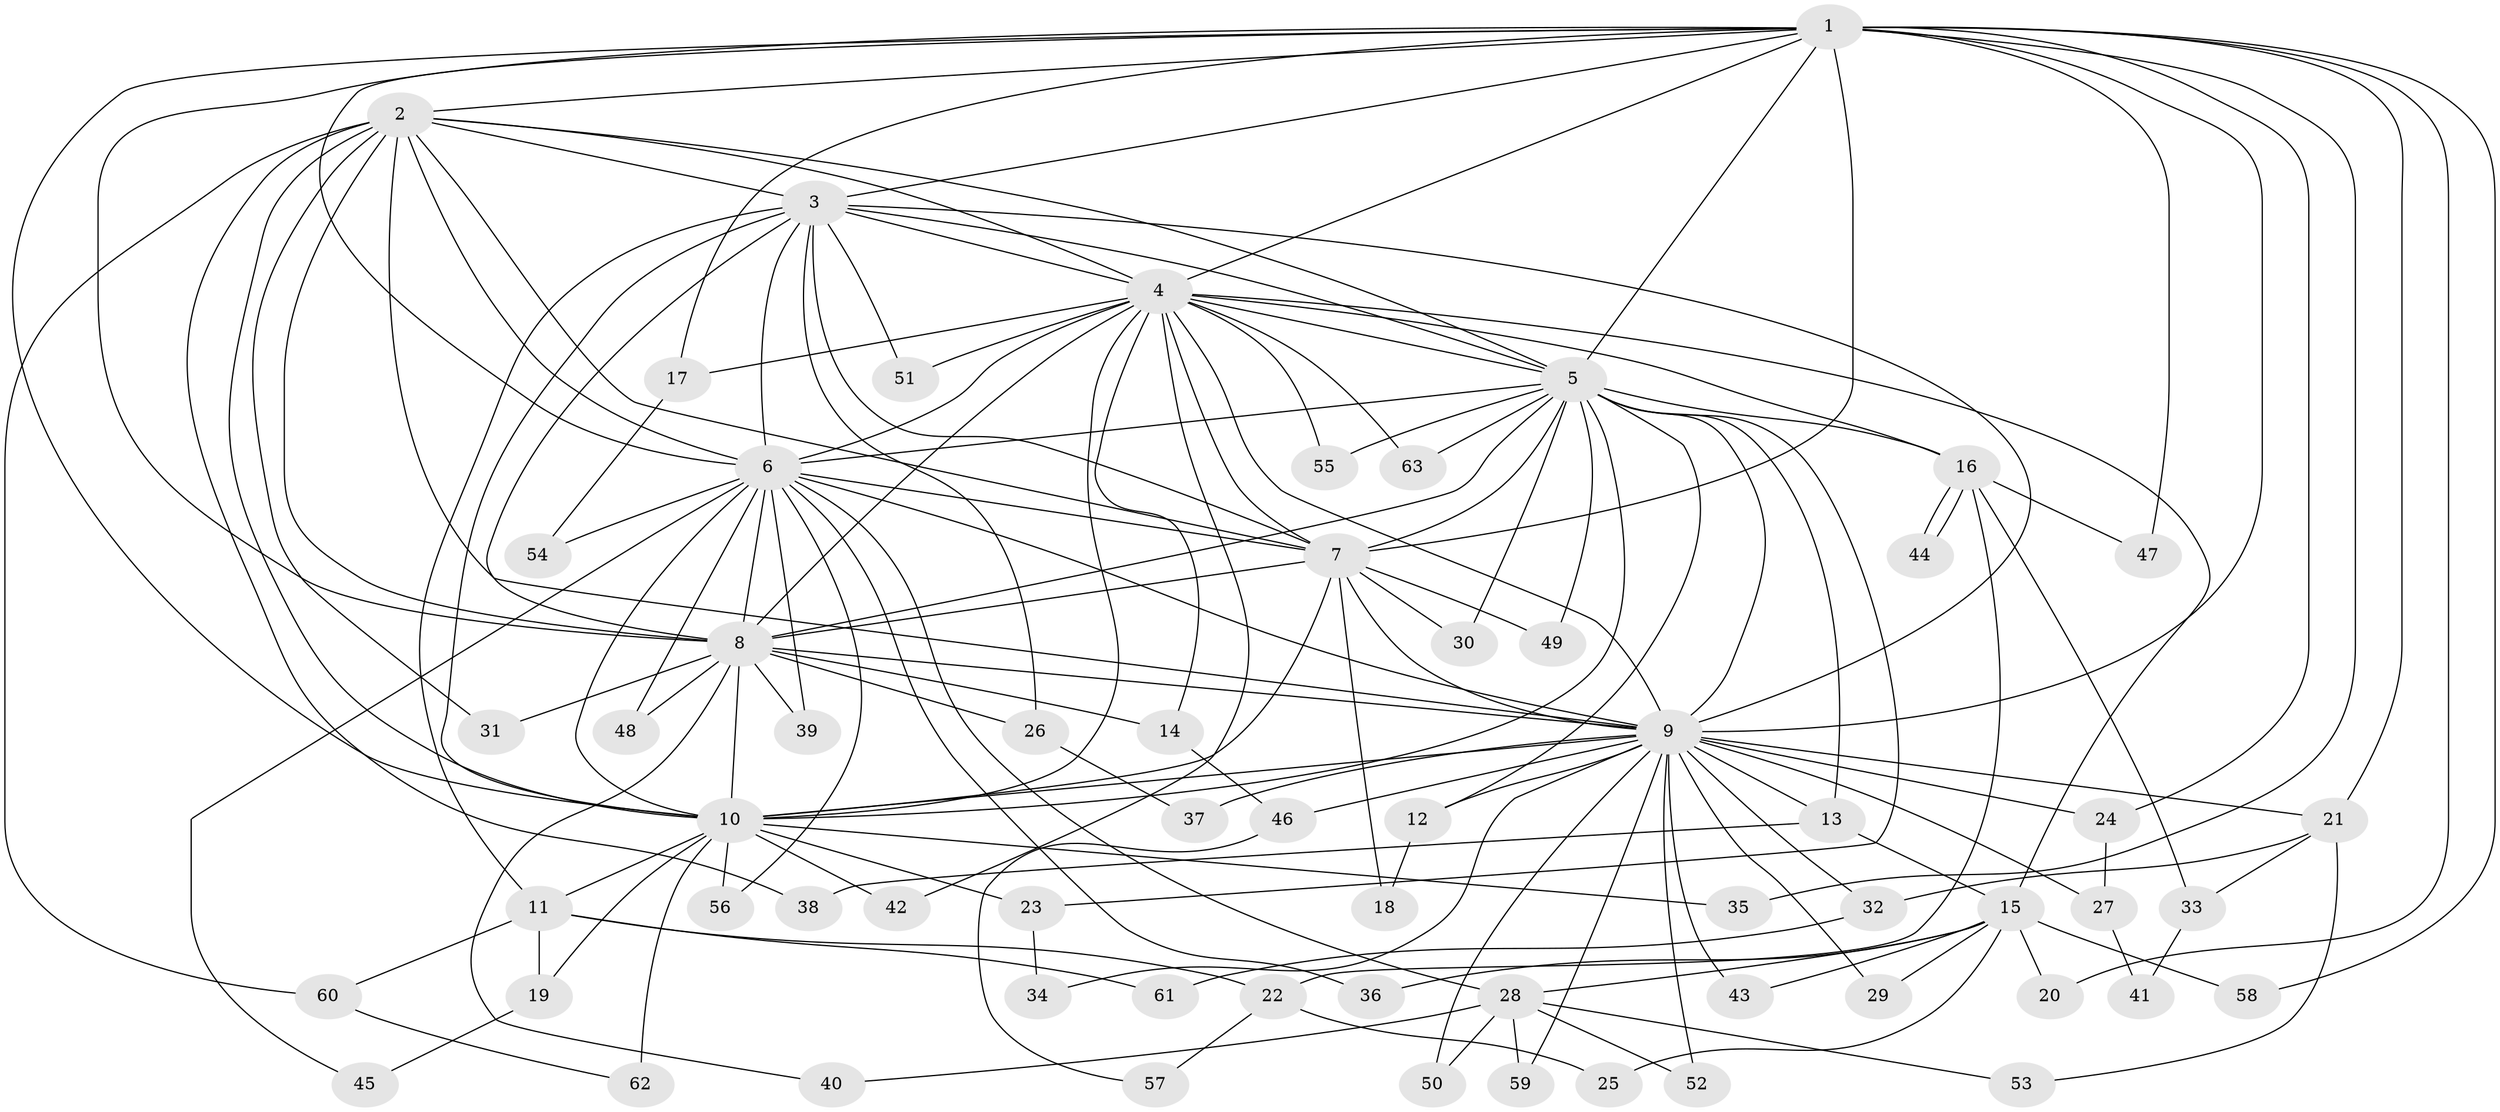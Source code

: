 // Generated by graph-tools (version 1.1) at 2025/14/03/09/25 04:14:10]
// undirected, 63 vertices, 151 edges
graph export_dot {
graph [start="1"]
  node [color=gray90,style=filled];
  1;
  2;
  3;
  4;
  5;
  6;
  7;
  8;
  9;
  10;
  11;
  12;
  13;
  14;
  15;
  16;
  17;
  18;
  19;
  20;
  21;
  22;
  23;
  24;
  25;
  26;
  27;
  28;
  29;
  30;
  31;
  32;
  33;
  34;
  35;
  36;
  37;
  38;
  39;
  40;
  41;
  42;
  43;
  44;
  45;
  46;
  47;
  48;
  49;
  50;
  51;
  52;
  53;
  54;
  55;
  56;
  57;
  58;
  59;
  60;
  61;
  62;
  63;
  1 -- 2;
  1 -- 3;
  1 -- 4;
  1 -- 5;
  1 -- 6;
  1 -- 7;
  1 -- 8;
  1 -- 9;
  1 -- 10;
  1 -- 17;
  1 -- 20;
  1 -- 21;
  1 -- 24;
  1 -- 35;
  1 -- 47;
  1 -- 58;
  2 -- 3;
  2 -- 4;
  2 -- 5;
  2 -- 6;
  2 -- 7;
  2 -- 8;
  2 -- 9;
  2 -- 10;
  2 -- 31;
  2 -- 38;
  2 -- 60;
  3 -- 4;
  3 -- 5;
  3 -- 6;
  3 -- 7;
  3 -- 8;
  3 -- 9;
  3 -- 10;
  3 -- 11;
  3 -- 26;
  3 -- 51;
  4 -- 5;
  4 -- 6;
  4 -- 7;
  4 -- 8;
  4 -- 9;
  4 -- 10;
  4 -- 14;
  4 -- 15;
  4 -- 16;
  4 -- 17;
  4 -- 42;
  4 -- 51;
  4 -- 55;
  4 -- 63;
  5 -- 6;
  5 -- 7;
  5 -- 8;
  5 -- 9;
  5 -- 10;
  5 -- 12;
  5 -- 13;
  5 -- 16;
  5 -- 23;
  5 -- 30;
  5 -- 49;
  5 -- 55;
  5 -- 63;
  6 -- 7;
  6 -- 8;
  6 -- 9;
  6 -- 10;
  6 -- 28;
  6 -- 36;
  6 -- 39;
  6 -- 45;
  6 -- 48;
  6 -- 54;
  6 -- 56;
  7 -- 8;
  7 -- 9;
  7 -- 10;
  7 -- 18;
  7 -- 30;
  7 -- 49;
  8 -- 9;
  8 -- 10;
  8 -- 14;
  8 -- 26;
  8 -- 31;
  8 -- 39;
  8 -- 40;
  8 -- 48;
  9 -- 10;
  9 -- 12;
  9 -- 13;
  9 -- 21;
  9 -- 24;
  9 -- 27;
  9 -- 29;
  9 -- 32;
  9 -- 34;
  9 -- 37;
  9 -- 43;
  9 -- 46;
  9 -- 50;
  9 -- 52;
  9 -- 59;
  10 -- 11;
  10 -- 19;
  10 -- 23;
  10 -- 35;
  10 -- 42;
  10 -- 56;
  10 -- 62;
  11 -- 19;
  11 -- 22;
  11 -- 60;
  11 -- 61;
  12 -- 18;
  13 -- 15;
  13 -- 38;
  14 -- 46;
  15 -- 20;
  15 -- 25;
  15 -- 28;
  15 -- 29;
  15 -- 36;
  15 -- 43;
  15 -- 58;
  16 -- 22;
  16 -- 33;
  16 -- 44;
  16 -- 44;
  16 -- 47;
  17 -- 54;
  19 -- 45;
  21 -- 32;
  21 -- 33;
  21 -- 53;
  22 -- 25;
  22 -- 57;
  23 -- 34;
  24 -- 27;
  26 -- 37;
  27 -- 41;
  28 -- 40;
  28 -- 50;
  28 -- 52;
  28 -- 53;
  28 -- 59;
  32 -- 61;
  33 -- 41;
  46 -- 57;
  60 -- 62;
}
